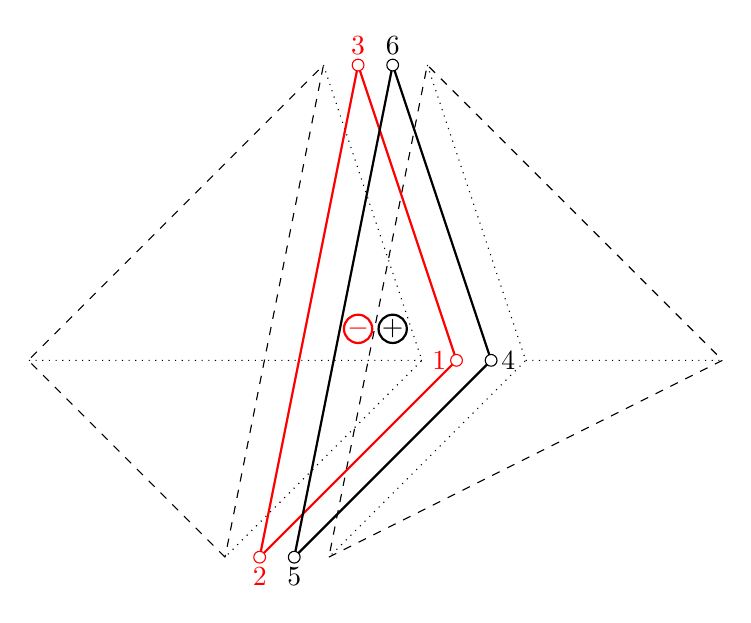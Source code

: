 \begin{tikzpicture}[scale=5,>=stealth,
  x={(1cm,0cm)}, y={(-0.5cm,-0.5cm)}, z={(0cm,1cm)}]
 \tikzstyle{elemnode} = [solid,draw,thin,circle,inner sep=1.5,fill=white]
 
 \begin{scope}
 %\draw[->] (-0.05,0,0) -- (0.5,0,0) node[at end, below] {$x_g$};
 %\draw[->] (0,-0.05,0) -- (0,0.5,0) node[at end, below] {$y_g$};
 %\draw[->] (0,0,-0.05) -- (0,0,0.25) node[at end, right] {$z_g$};
 \end{scope}
 
 \begin{scope}[xshift=-2.5]
  \draw[dotted] (0,0,0) -- (-1,0,0) (0,0.5,1) -- (0,0,0) -- (0,1,0);
  \draw[dashed] (0,1,0) -- (-1,0,0) -- (0,0.5,1) -- cycle;
 \end{scope}

 \begin{scope}[xshift=5]
  \draw[dotted] (0,0,0) -- (0.5,0,0) (0,0.5,1) -- (0,0,0) -- (0,1,0);
  \draw[dashed] (0,1,0) -- (0.5,0,0) -- (0,0.5,1) -- cycle;
 \end{scope}

 \draw[thick,red] (0,0,0) node[elemnode] {}  node[left] {1}
  -- (0,1,0) node[elemnode] {} node[below] {2}
  -- (0,0.5,1) node[elemnode] {} node[above] {3}
  -- cycle node[draw,circle,inner sep=0] at (0,0.5,0.33) {$-$};
 
\draw[thick,xshift=2.5] (0,0,0) node[elemnode] {} node[right] {4}
  -- (0,1,0) node[elemnode] {} node[below] {5}
  -- (0,0.5,1) node[elemnode] {} node[above] {6}
  -- cycle node[draw,circle,inner sep=0] at (0,0.5,0.33) {$+$};
 
\end{tikzpicture}
